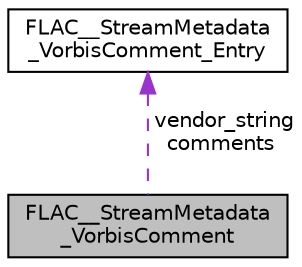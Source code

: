 digraph "FLAC__StreamMetadata_VorbisComment"
{
  edge [fontname="Helvetica",fontsize="10",labelfontname="Helvetica",labelfontsize="10"];
  node [fontname="Helvetica",fontsize="10",shape=record];
  Node1 [label="FLAC__StreamMetadata\l_VorbisComment",height=0.2,width=0.4,color="black", fillcolor="grey75", style="filled", fontcolor="black"];
  Node2 -> Node1 [dir="back",color="darkorchid3",fontsize="10",style="dashed",label=" vendor_string\ncomments" ,fontname="Helvetica"];
  Node2 [label="FLAC__StreamMetadata\l_VorbisComment_Entry",height=0.2,width=0.4,color="black", fillcolor="white", style="filled",URL="$struct_f_l_a_c_____stream_metadata___vorbis_comment___entry.html"];
}
